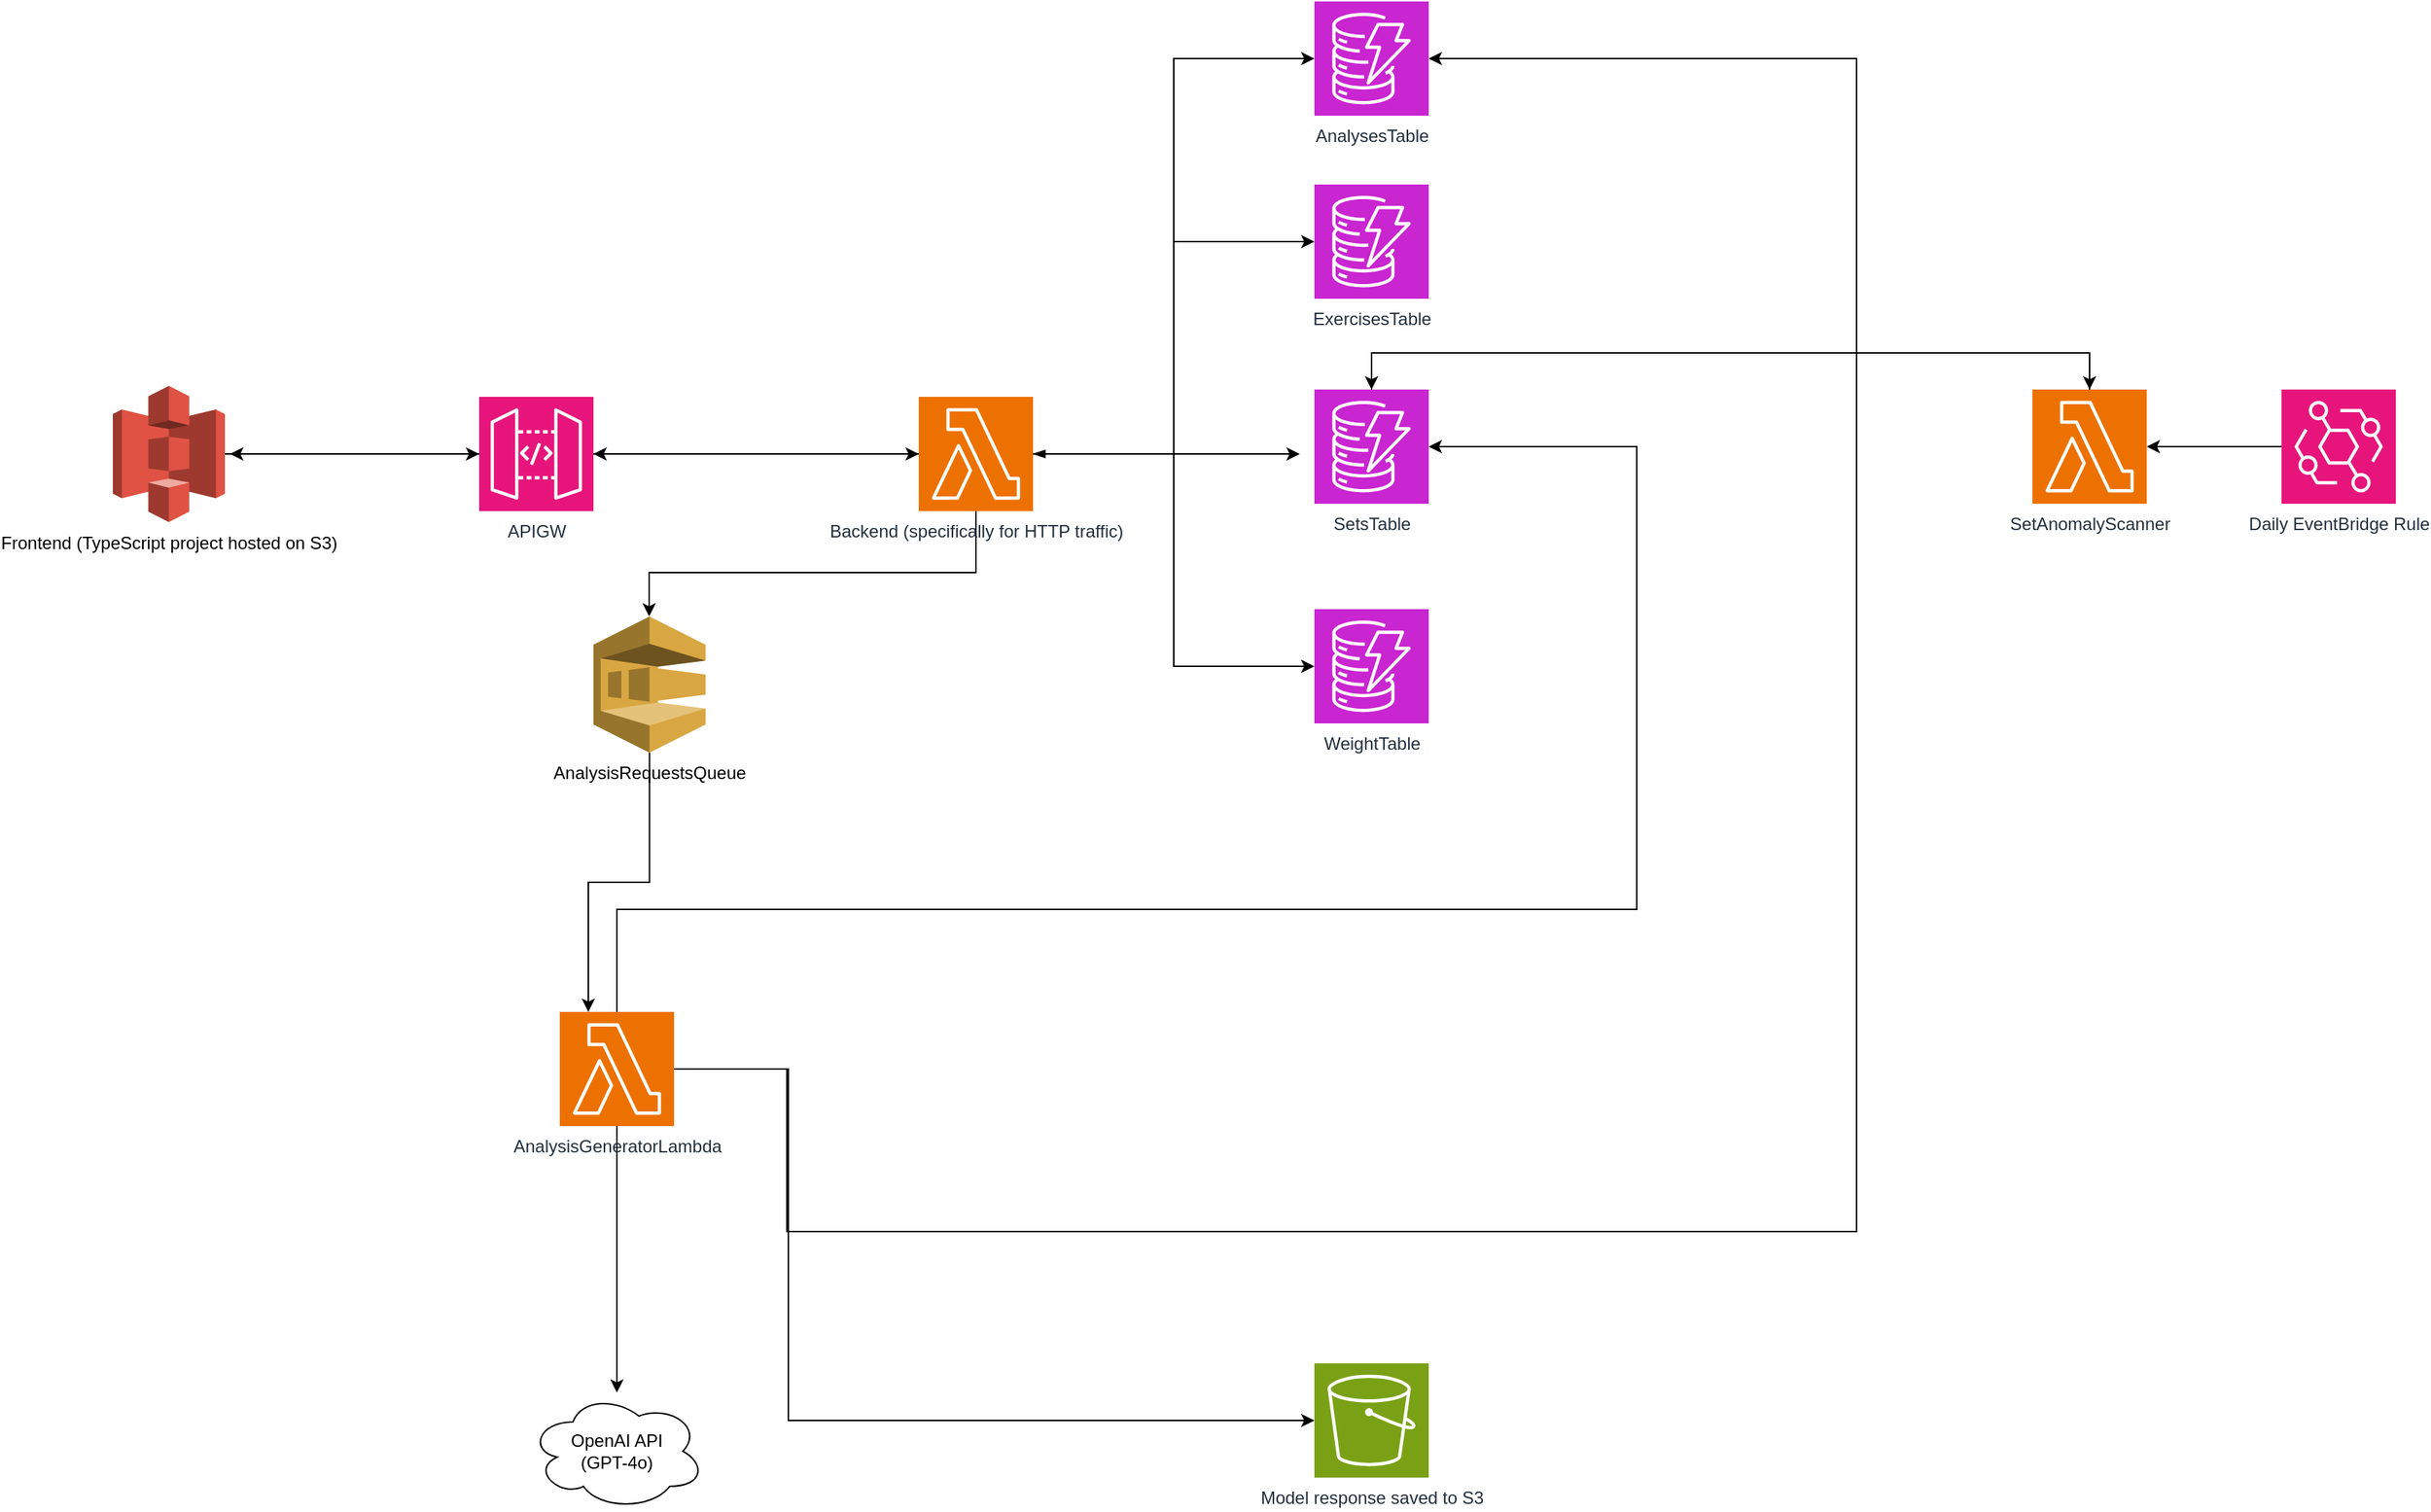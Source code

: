 <mxfile version="25.0.0">
  <diagram name="Page-1" id="QXoPpjPjjvawaE9_gzk-">
    <mxGraphModel dx="2169" dy="1444" grid="1" gridSize="10" guides="1" tooltips="1" connect="1" arrows="1" fold="1" page="1" pageScale="1" pageWidth="850" pageHeight="1100" math="0" shadow="0">
      <root>
        <mxCell id="0" />
        <mxCell id="1" parent="0" />
        <mxCell id="w0JvV6dThhApG_6P3n8y-1" value="&lt;div&gt;ExercisesTable&lt;/div&gt;&lt;div&gt;&lt;br&gt;&lt;/div&gt;" style="sketch=0;points=[[0,0,0],[0.25,0,0],[0.5,0,0],[0.75,0,0],[1,0,0],[0,1,0],[0.25,1,0],[0.5,1,0],[0.75,1,0],[1,1,0],[0,0.25,0],[0,0.5,0],[0,0.75,0],[1,0.25,0],[1,0.5,0],[1,0.75,0]];outlineConnect=0;fontColor=#232F3E;fillColor=#C925D1;strokeColor=#ffffff;dashed=0;verticalLabelPosition=bottom;verticalAlign=top;align=center;html=1;fontSize=12;fontStyle=0;aspect=fixed;shape=mxgraph.aws4.resourceIcon;resIcon=mxgraph.aws4.dynamodb;" parent="1" vertex="1">
          <mxGeometry x="920" y="125" width="78" height="78" as="geometry" />
        </mxCell>
        <mxCell id="gtjqAB2Ux0FXdqLHwjiE-9" style="edgeStyle=orthogonalEdgeStyle;rounded=0;orthogonalLoop=1;jettySize=auto;html=1;entryX=0.5;entryY=0;entryDx=0;entryDy=0;entryPerimeter=0;" edge="1" parent="1" source="w0JvV6dThhApG_6P3n8y-2" target="gtjqAB2Ux0FXdqLHwjiE-1">
          <mxGeometry relative="1" as="geometry">
            <mxPoint x="1440" y="230" as="targetPoint" />
            <Array as="points">
              <mxPoint x="959" y="240" />
              <mxPoint x="1449" y="240" />
            </Array>
          </mxGeometry>
        </mxCell>
        <mxCell id="w0JvV6dThhApG_6P3n8y-2" value="&lt;div&gt;SetsTable&lt;/div&gt;&lt;div&gt;&lt;br&gt;&lt;/div&gt;" style="sketch=0;points=[[0,0,0],[0.25,0,0],[0.5,0,0],[0.75,0,0],[1,0,0],[0,1,0],[0.25,1,0],[0.5,1,0],[0.75,1,0],[1,1,0],[0,0.25,0],[0,0.5,0],[0,0.75,0],[1,0.25,0],[1,0.5,0],[1,0.75,0]];outlineConnect=0;fontColor=#232F3E;fillColor=#C925D1;strokeColor=#ffffff;dashed=0;verticalLabelPosition=bottom;verticalAlign=top;align=center;html=1;fontSize=12;fontStyle=0;aspect=fixed;shape=mxgraph.aws4.resourceIcon;resIcon=mxgraph.aws4.dynamodb;" parent="1" vertex="1">
          <mxGeometry x="920" y="265" width="78" height="78" as="geometry" />
        </mxCell>
        <mxCell id="w0JvV6dThhApG_6P3n8y-3" value="&lt;div&gt;WeightTable&lt;/div&gt;&lt;div&gt;&lt;br&gt;&lt;/div&gt;" style="sketch=0;points=[[0,0,0],[0.25,0,0],[0.5,0,0],[0.75,0,0],[1,0,0],[0,1,0],[0.25,1,0],[0.5,1,0],[0.75,1,0],[1,1,0],[0,0.25,0],[0,0.5,0],[0,0.75,0],[1,0.25,0],[1,0.5,0],[1,0.75,0]];outlineConnect=0;fontColor=#232F3E;fillColor=#C925D1;strokeColor=#ffffff;dashed=0;verticalLabelPosition=bottom;verticalAlign=top;align=center;html=1;fontSize=12;fontStyle=0;aspect=fixed;shape=mxgraph.aws4.resourceIcon;resIcon=mxgraph.aws4.dynamodb;" parent="1" vertex="1">
          <mxGeometry x="920" y="415" width="78" height="78" as="geometry" />
        </mxCell>
        <mxCell id="gtjqAB2Ux0FXdqLHwjiE-8" style="edgeStyle=orthogonalEdgeStyle;rounded=0;orthogonalLoop=1;jettySize=auto;html=1;" edge="1" parent="1" source="w0JvV6dThhApG_6P3n8y-4">
          <mxGeometry relative="1" as="geometry">
            <mxPoint x="180" y="309.0" as="targetPoint" />
          </mxGeometry>
        </mxCell>
        <mxCell id="w0JvV6dThhApG_6P3n8y-4" value="&lt;div&gt;APIGW&lt;/div&gt;&lt;div&gt;&lt;br&gt;&lt;/div&gt;" style="sketch=0;points=[[0,0,0],[0.25,0,0],[0.5,0,0],[0.75,0,0],[1,0,0],[0,1,0],[0.25,1,0],[0.5,1,0],[0.75,1,0],[1,1,0],[0,0.25,0],[0,0.5,0],[0,0.75,0],[1,0.25,0],[1,0.5,0],[1,0.75,0]];outlineConnect=0;fontColor=#232F3E;fillColor=#E7157B;strokeColor=#ffffff;dashed=0;verticalLabelPosition=bottom;verticalAlign=top;align=center;html=1;fontSize=12;fontStyle=0;aspect=fixed;shape=mxgraph.aws4.resourceIcon;resIcon=mxgraph.aws4.api_gateway;" parent="1" vertex="1">
          <mxGeometry x="350" y="270" width="78" height="78" as="geometry" />
        </mxCell>
        <mxCell id="w0JvV6dThhApG_6P3n8y-8" style="edgeStyle=orthogonalEdgeStyle;rounded=0;orthogonalLoop=1;jettySize=auto;html=1;" parent="1" source="w0JvV6dThhApG_6P3n8y-5" target="w0JvV6dThhApG_6P3n8y-4" edge="1">
          <mxGeometry relative="1" as="geometry" />
        </mxCell>
        <mxCell id="w0JvV6dThhApG_6P3n8y-5" value="&lt;div&gt;Frontend (TypeScript project hosted on S3)&lt;/div&gt;&lt;div&gt;&lt;br&gt;&lt;/div&gt;" style="outlineConnect=0;dashed=0;verticalLabelPosition=bottom;verticalAlign=top;align=center;html=1;shape=mxgraph.aws3.s3;fillColor=#E05243;gradientColor=none;" parent="1" vertex="1">
          <mxGeometry x="100" y="262.5" width="76.5" height="93" as="geometry" />
        </mxCell>
        <mxCell id="w0JvV6dThhApG_6P3n8y-12" style="edgeStyle=orthogonalEdgeStyle;rounded=0;orthogonalLoop=1;jettySize=auto;html=1;exitX=1;exitY=0.5;exitDx=0;exitDy=0;exitPerimeter=0;" parent="1" source="w0JvV6dThhApG_6P3n8y-6" edge="1">
          <mxGeometry relative="1" as="geometry">
            <mxPoint x="910" y="309" as="targetPoint" />
          </mxGeometry>
        </mxCell>
        <mxCell id="AosE4cpmjcuoPG_NN9lL-5" style="edgeStyle=orthogonalEdgeStyle;rounded=0;orthogonalLoop=1;jettySize=auto;html=1;entryX=0;entryY=0.5;entryDx=0;entryDy=0;entryPerimeter=0;" parent="1" source="w0JvV6dThhApG_6P3n8y-6" target="AosE4cpmjcuoPG_NN9lL-1" edge="1">
          <mxGeometry relative="1" as="geometry">
            <mxPoint x="830.0" y="309" as="targetPoint" />
          </mxGeometry>
        </mxCell>
        <mxCell id="9F19OxGl6-Je_2JuqSU2-2" style="edgeStyle=orthogonalEdgeStyle;rounded=0;orthogonalLoop=1;jettySize=auto;html=1;" parent="1" source="w0JvV6dThhApG_6P3n8y-6" target="9F19OxGl6-Je_2JuqSU2-1" edge="1">
          <mxGeometry relative="1" as="geometry">
            <mxPoint x="450" y="390" as="targetPoint" />
            <Array as="points">
              <mxPoint x="689" y="390" />
              <mxPoint x="466" y="390" />
            </Array>
          </mxGeometry>
        </mxCell>
        <mxCell id="gtjqAB2Ux0FXdqLHwjiE-7" style="edgeStyle=orthogonalEdgeStyle;rounded=0;orthogonalLoop=1;jettySize=auto;html=1;" edge="1" parent="1" source="w0JvV6dThhApG_6P3n8y-6" target="w0JvV6dThhApG_6P3n8y-4">
          <mxGeometry relative="1" as="geometry" />
        </mxCell>
        <mxCell id="w0JvV6dThhApG_6P3n8y-6" value="Backend (specifically for HTTP traffic)" style="sketch=0;points=[[0,0,0],[0.25,0,0],[0.5,0,0],[0.75,0,0],[1,0,0],[0,1,0],[0.25,1,0],[0.5,1,0],[0.75,1,0],[1,1,0],[0,0.25,0],[0,0.5,0],[0,0.75,0],[1,0.25,0],[1,0.5,0],[1,0.75,0]];outlineConnect=0;fontColor=#232F3E;fillColor=#ED7100;strokeColor=#ffffff;dashed=0;verticalLabelPosition=bottom;verticalAlign=top;align=center;html=1;fontSize=12;fontStyle=0;aspect=fixed;shape=mxgraph.aws4.resourceIcon;resIcon=mxgraph.aws4.lambda;" parent="1" vertex="1">
          <mxGeometry x="650" y="270" width="78" height="78" as="geometry" />
        </mxCell>
        <mxCell id="w0JvV6dThhApG_6P3n8y-28" style="edgeStyle=orthogonalEdgeStyle;rounded=0;orthogonalLoop=1;jettySize=auto;html=1;" parent="1" source="w0JvV6dThhApG_6P3n8y-7" target="w0JvV6dThhApG_6P3n8y-27" edge="1">
          <mxGeometry relative="1" as="geometry" />
        </mxCell>
        <mxCell id="w0JvV6dThhApG_6P3n8y-31" style="edgeStyle=orthogonalEdgeStyle;rounded=0;orthogonalLoop=1;jettySize=auto;html=1;" parent="1" source="w0JvV6dThhApG_6P3n8y-7" target="w0JvV6dThhApG_6P3n8y-2" edge="1">
          <mxGeometry relative="1" as="geometry">
            <mxPoint x="1140" y="300" as="targetPoint" />
            <Array as="points">
              <mxPoint x="444" y="620" />
              <mxPoint x="1140" y="620" />
              <mxPoint x="1140" y="304" />
            </Array>
          </mxGeometry>
        </mxCell>
        <mxCell id="w0JvV6dThhApG_6P3n8y-32" style="edgeStyle=orthogonalEdgeStyle;rounded=0;orthogonalLoop=1;jettySize=auto;html=1;" parent="1" source="w0JvV6dThhApG_6P3n8y-7" target="w0JvV6dThhApG_6P3n8y-29" edge="1">
          <mxGeometry relative="1" as="geometry">
            <mxPoint x="560" y="1010" as="targetPoint" />
            <Array as="points">
              <mxPoint x="561" y="729" />
              <mxPoint x="561" y="969" />
            </Array>
          </mxGeometry>
        </mxCell>
        <mxCell id="AosE4cpmjcuoPG_NN9lL-8" style="edgeStyle=orthogonalEdgeStyle;rounded=0;orthogonalLoop=1;jettySize=auto;html=1;entryX=1;entryY=0.5;entryDx=0;entryDy=0;entryPerimeter=0;" parent="1" source="w0JvV6dThhApG_6P3n8y-7" target="AosE4cpmjcuoPG_NN9lL-1" edge="1">
          <mxGeometry relative="1" as="geometry">
            <mxPoint x="1290" y="30" as="targetPoint" />
            <Array as="points">
              <mxPoint x="560" y="729" />
              <mxPoint x="560" y="840" />
              <mxPoint x="1290" y="840" />
              <mxPoint x="1290" y="39" />
            </Array>
          </mxGeometry>
        </mxCell>
        <mxCell id="w0JvV6dThhApG_6P3n8y-7" value="AnalysisGeneratorLambda" style="sketch=0;points=[[0,0,0],[0.25,0,0],[0.5,0,0],[0.75,0,0],[1,0,0],[0,1,0],[0.25,1,0],[0.5,1,0],[0.75,1,0],[1,1,0],[0,0.25,0],[0,0.5,0],[0,0.75,0],[1,0.25,0],[1,0.5,0],[1,0.75,0]];outlineConnect=0;fontColor=#232F3E;fillColor=#ED7100;strokeColor=#ffffff;dashed=0;verticalLabelPosition=bottom;verticalAlign=top;align=center;html=1;fontSize=12;fontStyle=0;aspect=fixed;shape=mxgraph.aws4.resourceIcon;resIcon=mxgraph.aws4.lambda;" parent="1" vertex="1">
          <mxGeometry x="405" y="690" width="78" height="78" as="geometry" />
        </mxCell>
        <mxCell id="w0JvV6dThhApG_6P3n8y-9" style="edgeStyle=orthogonalEdgeStyle;rounded=0;orthogonalLoop=1;jettySize=auto;html=1;entryX=0;entryY=0.5;entryDx=0;entryDy=0;entryPerimeter=0;" parent="1" source="w0JvV6dThhApG_6P3n8y-4" target="w0JvV6dThhApG_6P3n8y-6" edge="1">
          <mxGeometry relative="1" as="geometry" />
        </mxCell>
        <mxCell id="w0JvV6dThhApG_6P3n8y-13" style="edgeStyle=orthogonalEdgeStyle;rounded=0;orthogonalLoop=1;jettySize=auto;html=1;entryX=0;entryY=0.5;entryDx=0;entryDy=0;entryPerimeter=0;" parent="1" source="w0JvV6dThhApG_6P3n8y-6" target="w0JvV6dThhApG_6P3n8y-1" edge="1">
          <mxGeometry relative="1" as="geometry" />
        </mxCell>
        <mxCell id="w0JvV6dThhApG_6P3n8y-14" style="edgeStyle=orthogonalEdgeStyle;rounded=0;orthogonalLoop=1;jettySize=auto;html=1;entryX=0;entryY=0.5;entryDx=0;entryDy=0;entryPerimeter=0;strokeColor=default;startArrow=blockThin;startFill=1;" parent="1" source="w0JvV6dThhApG_6P3n8y-6" target="w0JvV6dThhApG_6P3n8y-3" edge="1">
          <mxGeometry relative="1" as="geometry" />
        </mxCell>
        <mxCell id="w0JvV6dThhApG_6P3n8y-27" value="&lt;div&gt;OpenAI API&lt;/div&gt;&lt;div&gt;(GPT-4o)&lt;br&gt;&lt;/div&gt;" style="ellipse;shape=cloud;whiteSpace=wrap;html=1;" parent="1" vertex="1">
          <mxGeometry x="384" y="950" width="120" height="80" as="geometry" />
        </mxCell>
        <mxCell id="w0JvV6dThhApG_6P3n8y-29" value="Model response saved to S3" style="sketch=0;points=[[0,0,0],[0.25,0,0],[0.5,0,0],[0.75,0,0],[1,0,0],[0,1,0],[0.25,1,0],[0.5,1,0],[0.75,1,0],[1,1,0],[0,0.25,0],[0,0.5,0],[0,0.75,0],[1,0.25,0],[1,0.5,0],[1,0.75,0]];outlineConnect=0;fontColor=#232F3E;fillColor=#7AA116;strokeColor=#ffffff;dashed=0;verticalLabelPosition=bottom;verticalAlign=top;align=center;html=1;fontSize=12;fontStyle=0;aspect=fixed;shape=mxgraph.aws4.resourceIcon;resIcon=mxgraph.aws4.s3;" parent="1" vertex="1">
          <mxGeometry x="920" y="930" width="78" height="78" as="geometry" />
        </mxCell>
        <mxCell id="AosE4cpmjcuoPG_NN9lL-1" value="&lt;div&gt;AnalysesTable&lt;/div&gt;&lt;div&gt;&lt;br&gt;&lt;/div&gt;" style="sketch=0;points=[[0,0,0],[0.25,0,0],[0.5,0,0],[0.75,0,0],[1,0,0],[0,1,0],[0.25,1,0],[0.5,1,0],[0.75,1,0],[1,1,0],[0,0.25,0],[0,0.5,0],[0,0.75,0],[1,0.25,0],[1,0.5,0],[1,0.75,0]];outlineConnect=0;fontColor=#232F3E;fillColor=#C925D1;strokeColor=#ffffff;dashed=0;verticalLabelPosition=bottom;verticalAlign=top;align=center;html=1;fontSize=12;fontStyle=0;aspect=fixed;shape=mxgraph.aws4.resourceIcon;resIcon=mxgraph.aws4.dynamodb;" parent="1" vertex="1">
          <mxGeometry x="920" width="78" height="78" as="geometry" />
        </mxCell>
        <mxCell id="9F19OxGl6-Je_2JuqSU2-1" value="AnalysisRequestsQueue" style="outlineConnect=0;dashed=0;verticalLabelPosition=bottom;verticalAlign=top;align=center;html=1;shape=mxgraph.aws3.sqs;fillColor=#D9A741;gradientColor=none;" parent="1" vertex="1">
          <mxGeometry x="428" y="420" width="76.5" height="93" as="geometry" />
        </mxCell>
        <mxCell id="9F19OxGl6-Je_2JuqSU2-4" style="edgeStyle=orthogonalEdgeStyle;rounded=0;orthogonalLoop=1;jettySize=auto;html=1;entryX=0.25;entryY=0;entryDx=0;entryDy=0;entryPerimeter=0;" parent="1" source="9F19OxGl6-Je_2JuqSU2-1" target="w0JvV6dThhApG_6P3n8y-7" edge="1">
          <mxGeometry relative="1" as="geometry" />
        </mxCell>
        <mxCell id="gtjqAB2Ux0FXdqLHwjiE-10" style="edgeStyle=orthogonalEdgeStyle;rounded=0;orthogonalLoop=1;jettySize=auto;html=1;" edge="1" parent="1" source="gtjqAB2Ux0FXdqLHwjiE-1" target="w0JvV6dThhApG_6P3n8y-2">
          <mxGeometry relative="1" as="geometry">
            <mxPoint x="950" y="240" as="targetPoint" />
            <Array as="points">
              <mxPoint x="1449" y="240" />
              <mxPoint x="959" y="240" />
            </Array>
          </mxGeometry>
        </mxCell>
        <mxCell id="gtjqAB2Ux0FXdqLHwjiE-1" value="&lt;div&gt;SetAnomalyScanner&lt;/div&gt;&lt;div&gt;&lt;br&gt;&lt;/div&gt;" style="sketch=0;points=[[0,0,0],[0.25,0,0],[0.5,0,0],[0.75,0,0],[1,0,0],[0,1,0],[0.25,1,0],[0.5,1,0],[0.75,1,0],[1,1,0],[0,0.25,0],[0,0.5,0],[0,0.75,0],[1,0.25,0],[1,0.5,0],[1,0.75,0]];outlineConnect=0;fontColor=#232F3E;fillColor=#ED7100;strokeColor=#ffffff;dashed=0;verticalLabelPosition=bottom;verticalAlign=top;align=center;html=1;fontSize=12;fontStyle=0;aspect=fixed;shape=mxgraph.aws4.resourceIcon;resIcon=mxgraph.aws4.lambda;" vertex="1" parent="1">
          <mxGeometry x="1410" y="265" width="78" height="78" as="geometry" />
        </mxCell>
        <mxCell id="gtjqAB2Ux0FXdqLHwjiE-5" value="Daily EventBridge Rule" style="sketch=0;points=[[0,0,0],[0.25,0,0],[0.5,0,0],[0.75,0,0],[1,0,0],[0,1,0],[0.25,1,0],[0.5,1,0],[0.75,1,0],[1,1,0],[0,0.25,0],[0,0.5,0],[0,0.75,0],[1,0.25,0],[1,0.5,0],[1,0.75,0]];outlineConnect=0;fontColor=#232F3E;fillColor=#E7157B;strokeColor=#ffffff;dashed=0;verticalLabelPosition=bottom;verticalAlign=top;align=center;html=1;fontSize=12;fontStyle=0;aspect=fixed;shape=mxgraph.aws4.resourceIcon;resIcon=mxgraph.aws4.eventbridge;" vertex="1" parent="1">
          <mxGeometry x="1580" y="265" width="78" height="78" as="geometry" />
        </mxCell>
        <mxCell id="gtjqAB2Ux0FXdqLHwjiE-6" style="edgeStyle=orthogonalEdgeStyle;rounded=0;orthogonalLoop=1;jettySize=auto;html=1;entryX=1;entryY=0.5;entryDx=0;entryDy=0;entryPerimeter=0;" edge="1" parent="1" source="gtjqAB2Ux0FXdqLHwjiE-5" target="gtjqAB2Ux0FXdqLHwjiE-1">
          <mxGeometry relative="1" as="geometry" />
        </mxCell>
      </root>
    </mxGraphModel>
  </diagram>
</mxfile>
